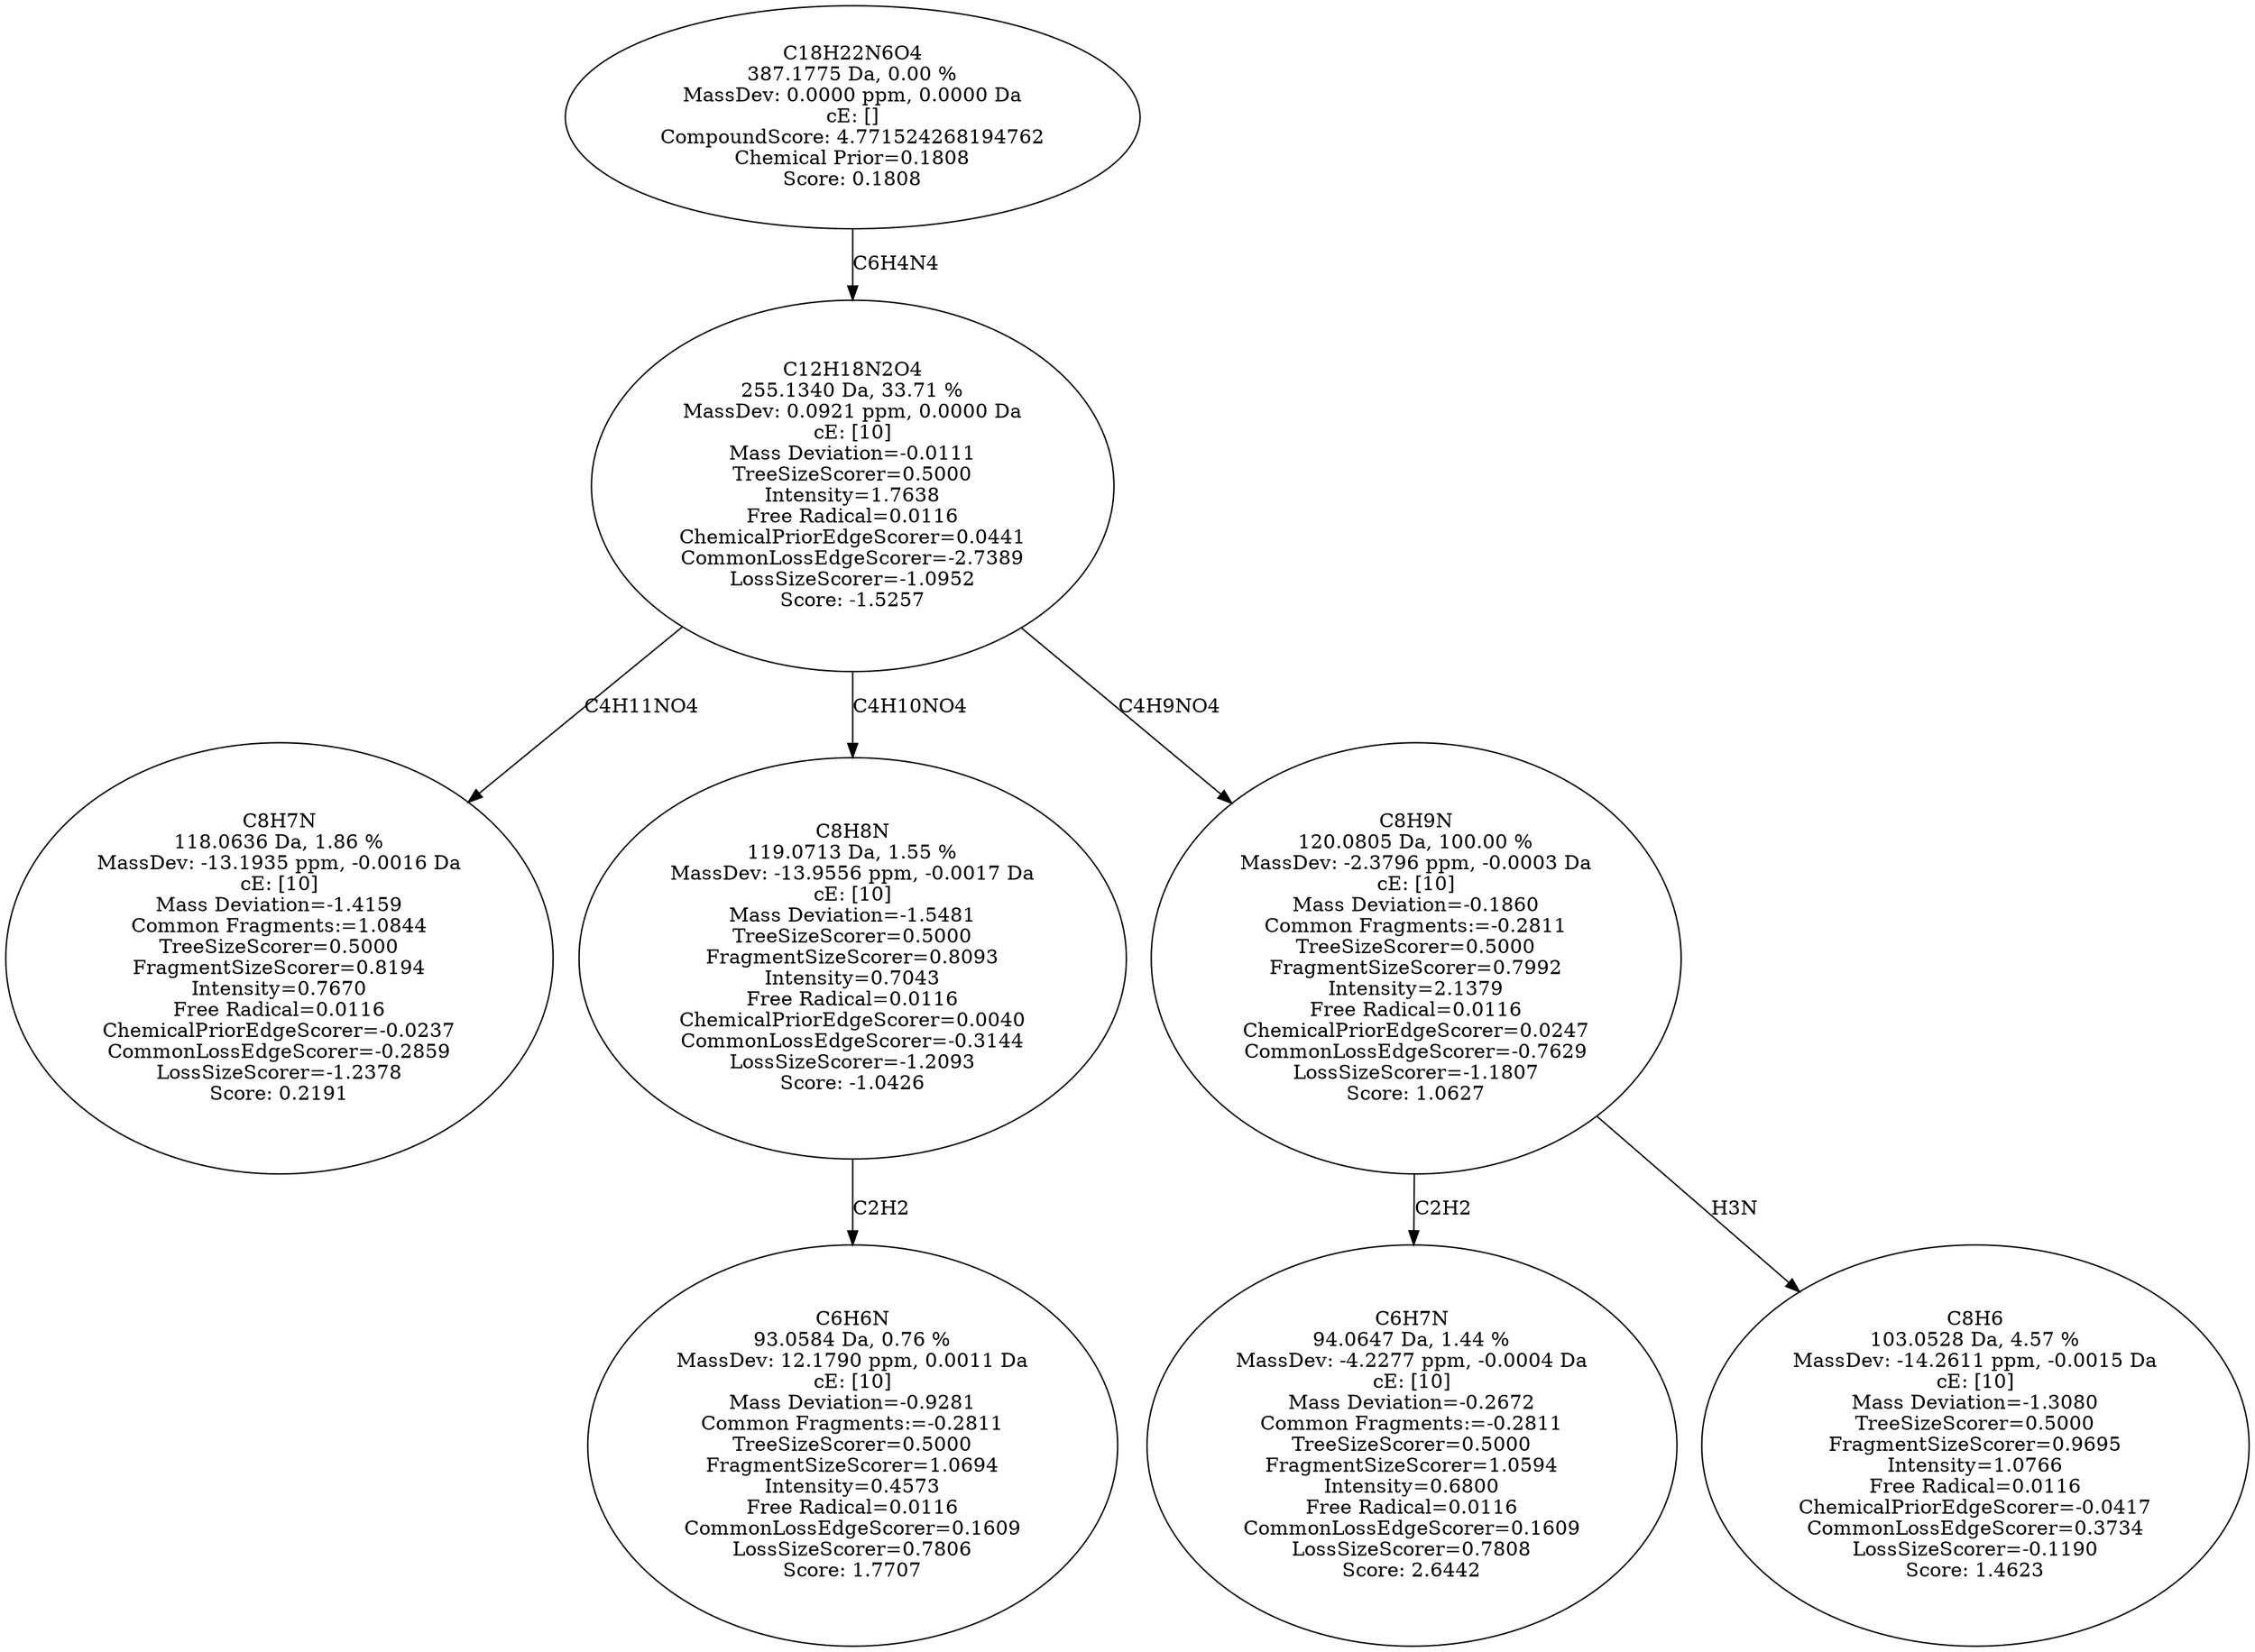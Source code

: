 strict digraph {
v1 [label="C8H7N\n118.0636 Da, 1.86 %\nMassDev: -13.1935 ppm, -0.0016 Da\ncE: [10]\nMass Deviation=-1.4159\nCommon Fragments:=1.0844\nTreeSizeScorer=0.5000\nFragmentSizeScorer=0.8194\nIntensity=0.7670\nFree Radical=0.0116\nChemicalPriorEdgeScorer=-0.0237\nCommonLossEdgeScorer=-0.2859\nLossSizeScorer=-1.2378\nScore: 0.2191"];
v2 [label="C6H6N\n93.0584 Da, 0.76 %\nMassDev: 12.1790 ppm, 0.0011 Da\ncE: [10]\nMass Deviation=-0.9281\nCommon Fragments:=-0.2811\nTreeSizeScorer=0.5000\nFragmentSizeScorer=1.0694\nIntensity=0.4573\nFree Radical=0.0116\nCommonLossEdgeScorer=0.1609\nLossSizeScorer=0.7806\nScore: 1.7707"];
v3 [label="C8H8N\n119.0713 Da, 1.55 %\nMassDev: -13.9556 ppm, -0.0017 Da\ncE: [10]\nMass Deviation=-1.5481\nTreeSizeScorer=0.5000\nFragmentSizeScorer=0.8093\nIntensity=0.7043\nFree Radical=0.0116\nChemicalPriorEdgeScorer=0.0040\nCommonLossEdgeScorer=-0.3144\nLossSizeScorer=-1.2093\nScore: -1.0426"];
v4 [label="C6H7N\n94.0647 Da, 1.44 %\nMassDev: -4.2277 ppm, -0.0004 Da\ncE: [10]\nMass Deviation=-0.2672\nCommon Fragments:=-0.2811\nTreeSizeScorer=0.5000\nFragmentSizeScorer=1.0594\nIntensity=0.6800\nFree Radical=0.0116\nCommonLossEdgeScorer=0.1609\nLossSizeScorer=0.7808\nScore: 2.6442"];
v5 [label="C8H6\n103.0528 Da, 4.57 %\nMassDev: -14.2611 ppm, -0.0015 Da\ncE: [10]\nMass Deviation=-1.3080\nTreeSizeScorer=0.5000\nFragmentSizeScorer=0.9695\nIntensity=1.0766\nFree Radical=0.0116\nChemicalPriorEdgeScorer=-0.0417\nCommonLossEdgeScorer=0.3734\nLossSizeScorer=-0.1190\nScore: 1.4623"];
v6 [label="C8H9N\n120.0805 Da, 100.00 %\nMassDev: -2.3796 ppm, -0.0003 Da\ncE: [10]\nMass Deviation=-0.1860\nCommon Fragments:=-0.2811\nTreeSizeScorer=0.5000\nFragmentSizeScorer=0.7992\nIntensity=2.1379\nFree Radical=0.0116\nChemicalPriorEdgeScorer=0.0247\nCommonLossEdgeScorer=-0.7629\nLossSizeScorer=-1.1807\nScore: 1.0627"];
v7 [label="C12H18N2O4\n255.1340 Da, 33.71 %\nMassDev: 0.0921 ppm, 0.0000 Da\ncE: [10]\nMass Deviation=-0.0111\nTreeSizeScorer=0.5000\nIntensity=1.7638\nFree Radical=0.0116\nChemicalPriorEdgeScorer=0.0441\nCommonLossEdgeScorer=-2.7389\nLossSizeScorer=-1.0952\nScore: -1.5257"];
v8 [label="C18H22N6O4\n387.1775 Da, 0.00 %\nMassDev: 0.0000 ppm, 0.0000 Da\ncE: []\nCompoundScore: 4.771524268194762\nChemical Prior=0.1808\nScore: 0.1808"];
v7 -> v1 [label="C4H11NO4"];
v3 -> v2 [label="C2H2"];
v7 -> v3 [label="C4H10NO4"];
v6 -> v4 [label="C2H2"];
v6 -> v5 [label="H3N"];
v7 -> v6 [label="C4H9NO4"];
v8 -> v7 [label="C6H4N4"];
}